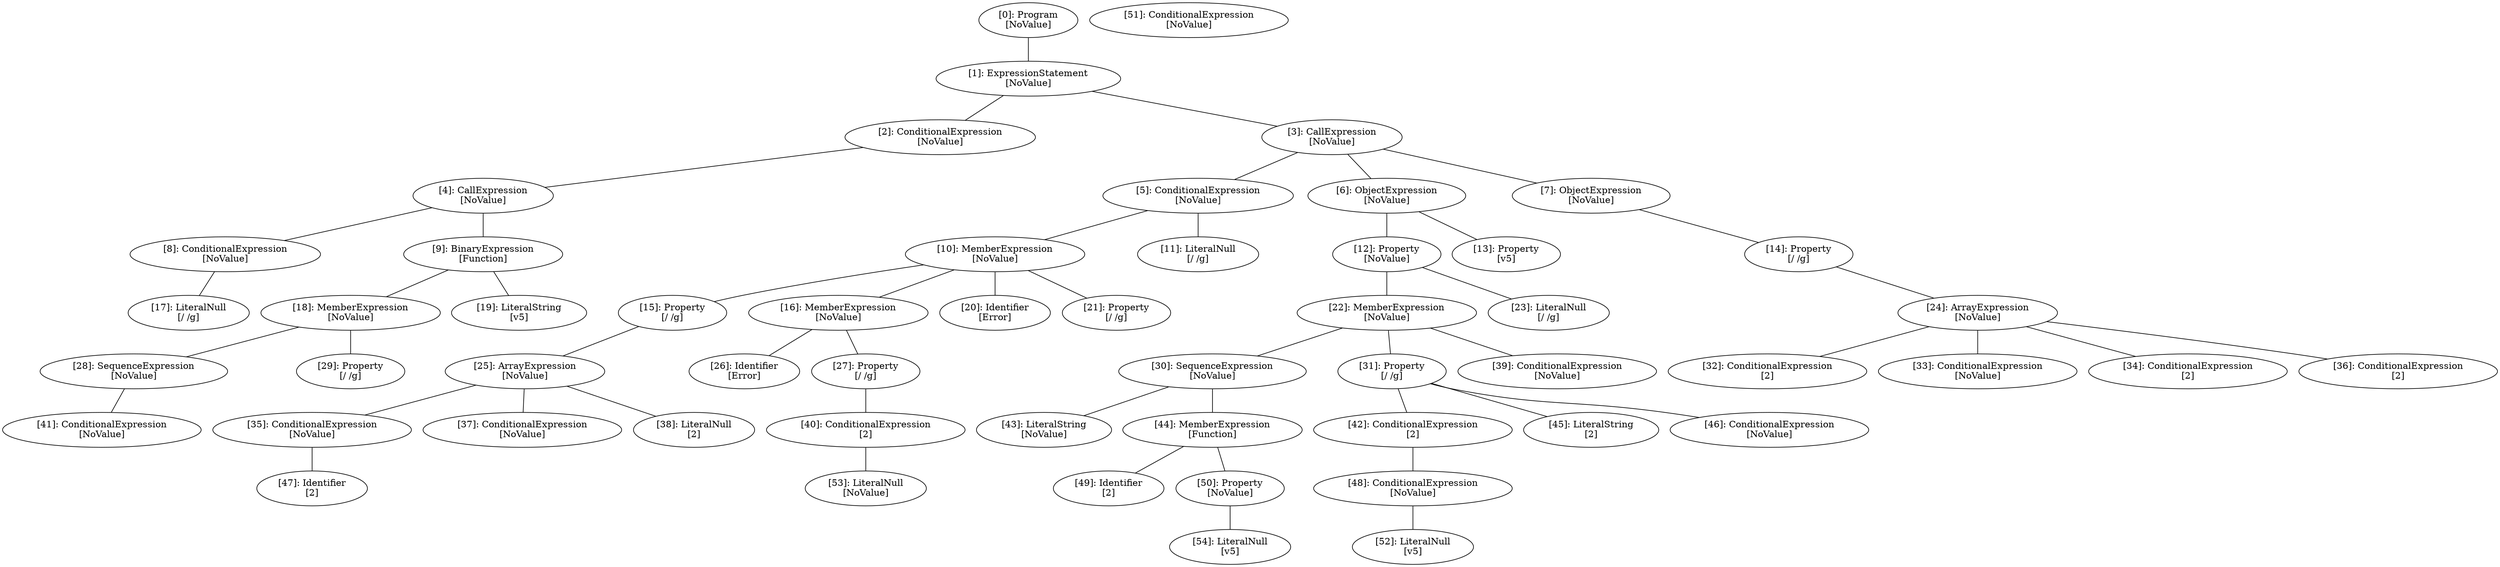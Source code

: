 // Result
graph {
	0 [label="[0]: Program
[NoValue]"]
	1 [label="[1]: ExpressionStatement
[NoValue]"]
	2 [label="[2]: ConditionalExpression
[NoValue]"]
	3 [label="[3]: CallExpression
[NoValue]"]
	4 [label="[4]: CallExpression
[NoValue]"]
	5 [label="[5]: ConditionalExpression
[NoValue]"]
	6 [label="[6]: ObjectExpression
[NoValue]"]
	7 [label="[7]: ObjectExpression
[NoValue]"]
	8 [label="[8]: ConditionalExpression
[NoValue]"]
	9 [label="[9]: BinaryExpression
[Function]"]
	10 [label="[10]: MemberExpression
[NoValue]"]
	11 [label="[11]: LiteralNull
[/ /g]"]
	12 [label="[12]: Property
[NoValue]"]
	13 [label="[13]: Property
[v5]"]
	14 [label="[14]: Property
[/ /g]"]
	15 [label="[15]: Property
[/ /g]"]
	16 [label="[16]: MemberExpression
[NoValue]"]
	17 [label="[17]: LiteralNull
[/ /g]"]
	18 [label="[18]: MemberExpression
[NoValue]"]
	19 [label="[19]: LiteralString
[v5]"]
	20 [label="[20]: Identifier
[Error]"]
	21 [label="[21]: Property
[/ /g]"]
	22 [label="[22]: MemberExpression
[NoValue]"]
	23 [label="[23]: LiteralNull
[/ /g]"]
	24 [label="[24]: ArrayExpression
[NoValue]"]
	25 [label="[25]: ArrayExpression
[NoValue]"]
	26 [label="[26]: Identifier
[Error]"]
	27 [label="[27]: Property
[/ /g]"]
	28 [label="[28]: SequenceExpression
[NoValue]"]
	29 [label="[29]: Property
[/ /g]"]
	30 [label="[30]: SequenceExpression
[NoValue]"]
	31 [label="[31]: Property
[/ /g]"]
	32 [label="[32]: ConditionalExpression
[2]"]
	33 [label="[33]: ConditionalExpression
[NoValue]"]
	34 [label="[34]: ConditionalExpression
[2]"]
	35 [label="[35]: ConditionalExpression
[NoValue]"]
	36 [label="[36]: ConditionalExpression
[2]"]
	37 [label="[37]: ConditionalExpression
[NoValue]"]
	38 [label="[38]: LiteralNull
[2]"]
	39 [label="[39]: ConditionalExpression
[NoValue]"]
	40 [label="[40]: ConditionalExpression
[2]"]
	41 [label="[41]: ConditionalExpression
[NoValue]"]
	42 [label="[42]: ConditionalExpression
[2]"]
	43 [label="[43]: LiteralString
[NoValue]"]
	44 [label="[44]: MemberExpression
[Function]"]
	45 [label="[45]: LiteralString
[2]"]
	46 [label="[46]: ConditionalExpression
[NoValue]"]
	47 [label="[47]: Identifier
[2]"]
	48 [label="[48]: ConditionalExpression
[NoValue]"]
	49 [label="[49]: Identifier
[2]"]
	50 [label="[50]: Property
[NoValue]"]
	51 [label="[51]: ConditionalExpression
[NoValue]"]
	52 [label="[52]: LiteralNull
[v5]"]
	53 [label="[53]: LiteralNull
[NoValue]"]
	54 [label="[54]: LiteralNull
[v5]"]
	0 -- 1
	1 -- 2
	1 -- 3
	2 -- 4
	3 -- 5
	3 -- 6
	3 -- 7
	4 -- 8
	4 -- 9
	5 -- 10
	5 -- 11
	6 -- 12
	6 -- 13
	7 -- 14
	8 -- 17
	9 -- 18
	9 -- 19
	10 -- 15
	10 -- 16
	10 -- 20
	10 -- 21
	12 -- 22
	12 -- 23
	14 -- 24
	15 -- 25
	16 -- 26
	16 -- 27
	18 -- 28
	18 -- 29
	22 -- 30
	22 -- 31
	22 -- 39
	24 -- 32
	24 -- 33
	24 -- 34
	24 -- 36
	25 -- 35
	25 -- 37
	25 -- 38
	27 -- 40
	28 -- 41
	30 -- 43
	30 -- 44
	31 -- 42
	31 -- 45
	31 -- 46
	35 -- 47
	40 -- 53
	42 -- 48
	44 -- 49
	44 -- 50
	48 -- 52
	50 -- 54
}
